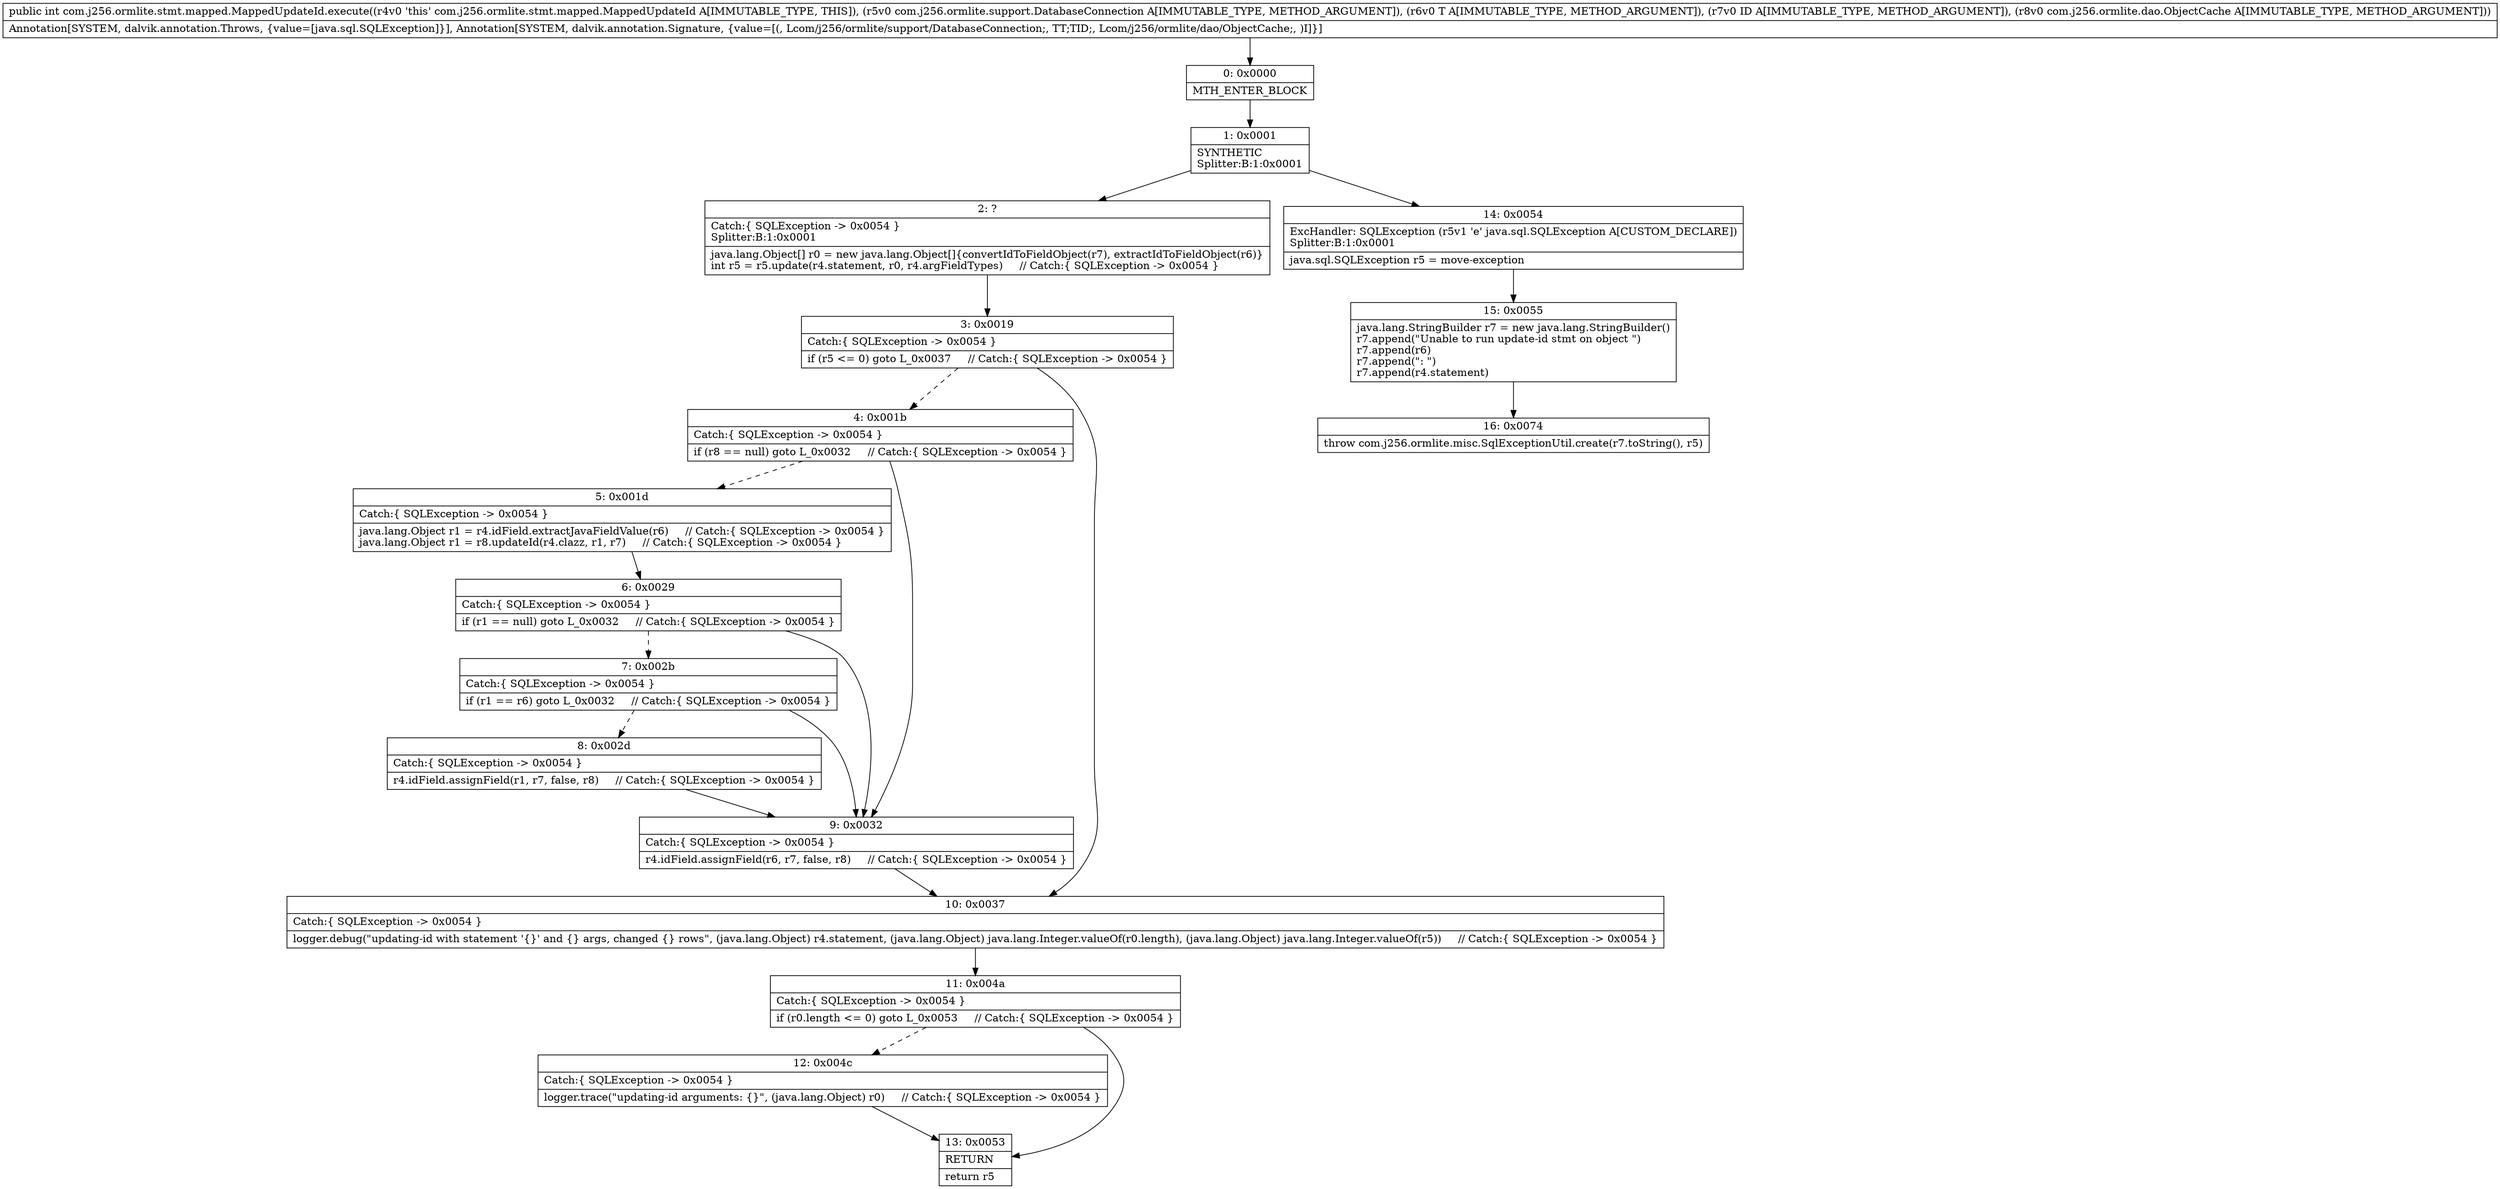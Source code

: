 digraph "CFG forcom.j256.ormlite.stmt.mapped.MappedUpdateId.execute(Lcom\/j256\/ormlite\/support\/DatabaseConnection;Ljava\/lang\/Object;Ljava\/lang\/Object;Lcom\/j256\/ormlite\/dao\/ObjectCache;)I" {
Node_0 [shape=record,label="{0\:\ 0x0000|MTH_ENTER_BLOCK\l}"];
Node_1 [shape=record,label="{1\:\ 0x0001|SYNTHETIC\lSplitter:B:1:0x0001\l}"];
Node_2 [shape=record,label="{2\:\ ?|Catch:\{ SQLException \-\> 0x0054 \}\lSplitter:B:1:0x0001\l|java.lang.Object[] r0 = new java.lang.Object[]\{convertIdToFieldObject(r7), extractIdToFieldObject(r6)\}\lint r5 = r5.update(r4.statement, r0, r4.argFieldTypes)     \/\/ Catch:\{ SQLException \-\> 0x0054 \}\l}"];
Node_3 [shape=record,label="{3\:\ 0x0019|Catch:\{ SQLException \-\> 0x0054 \}\l|if (r5 \<= 0) goto L_0x0037     \/\/ Catch:\{ SQLException \-\> 0x0054 \}\l}"];
Node_4 [shape=record,label="{4\:\ 0x001b|Catch:\{ SQLException \-\> 0x0054 \}\l|if (r8 == null) goto L_0x0032     \/\/ Catch:\{ SQLException \-\> 0x0054 \}\l}"];
Node_5 [shape=record,label="{5\:\ 0x001d|Catch:\{ SQLException \-\> 0x0054 \}\l|java.lang.Object r1 = r4.idField.extractJavaFieldValue(r6)     \/\/ Catch:\{ SQLException \-\> 0x0054 \}\ljava.lang.Object r1 = r8.updateId(r4.clazz, r1, r7)     \/\/ Catch:\{ SQLException \-\> 0x0054 \}\l}"];
Node_6 [shape=record,label="{6\:\ 0x0029|Catch:\{ SQLException \-\> 0x0054 \}\l|if (r1 == null) goto L_0x0032     \/\/ Catch:\{ SQLException \-\> 0x0054 \}\l}"];
Node_7 [shape=record,label="{7\:\ 0x002b|Catch:\{ SQLException \-\> 0x0054 \}\l|if (r1 == r6) goto L_0x0032     \/\/ Catch:\{ SQLException \-\> 0x0054 \}\l}"];
Node_8 [shape=record,label="{8\:\ 0x002d|Catch:\{ SQLException \-\> 0x0054 \}\l|r4.idField.assignField(r1, r7, false, r8)     \/\/ Catch:\{ SQLException \-\> 0x0054 \}\l}"];
Node_9 [shape=record,label="{9\:\ 0x0032|Catch:\{ SQLException \-\> 0x0054 \}\l|r4.idField.assignField(r6, r7, false, r8)     \/\/ Catch:\{ SQLException \-\> 0x0054 \}\l}"];
Node_10 [shape=record,label="{10\:\ 0x0037|Catch:\{ SQLException \-\> 0x0054 \}\l|logger.debug(\"updating\-id with statement '\{\}' and \{\} args, changed \{\} rows\", (java.lang.Object) r4.statement, (java.lang.Object) java.lang.Integer.valueOf(r0.length), (java.lang.Object) java.lang.Integer.valueOf(r5))     \/\/ Catch:\{ SQLException \-\> 0x0054 \}\l}"];
Node_11 [shape=record,label="{11\:\ 0x004a|Catch:\{ SQLException \-\> 0x0054 \}\l|if (r0.length \<= 0) goto L_0x0053     \/\/ Catch:\{ SQLException \-\> 0x0054 \}\l}"];
Node_12 [shape=record,label="{12\:\ 0x004c|Catch:\{ SQLException \-\> 0x0054 \}\l|logger.trace(\"updating\-id arguments: \{\}\", (java.lang.Object) r0)     \/\/ Catch:\{ SQLException \-\> 0x0054 \}\l}"];
Node_13 [shape=record,label="{13\:\ 0x0053|RETURN\l|return r5\l}"];
Node_14 [shape=record,label="{14\:\ 0x0054|ExcHandler: SQLException (r5v1 'e' java.sql.SQLException A[CUSTOM_DECLARE])\lSplitter:B:1:0x0001\l|java.sql.SQLException r5 = move\-exception\l}"];
Node_15 [shape=record,label="{15\:\ 0x0055|java.lang.StringBuilder r7 = new java.lang.StringBuilder()\lr7.append(\"Unable to run update\-id stmt on object \")\lr7.append(r6)\lr7.append(\": \")\lr7.append(r4.statement)\l}"];
Node_16 [shape=record,label="{16\:\ 0x0074|throw com.j256.ormlite.misc.SqlExceptionUtil.create(r7.toString(), r5)\l}"];
MethodNode[shape=record,label="{public int com.j256.ormlite.stmt.mapped.MappedUpdateId.execute((r4v0 'this' com.j256.ormlite.stmt.mapped.MappedUpdateId A[IMMUTABLE_TYPE, THIS]), (r5v0 com.j256.ormlite.support.DatabaseConnection A[IMMUTABLE_TYPE, METHOD_ARGUMENT]), (r6v0 T A[IMMUTABLE_TYPE, METHOD_ARGUMENT]), (r7v0 ID A[IMMUTABLE_TYPE, METHOD_ARGUMENT]), (r8v0 com.j256.ormlite.dao.ObjectCache A[IMMUTABLE_TYPE, METHOD_ARGUMENT]))  | Annotation[SYSTEM, dalvik.annotation.Throws, \{value=[java.sql.SQLException]\}], Annotation[SYSTEM, dalvik.annotation.Signature, \{value=[(, Lcom\/j256\/ormlite\/support\/DatabaseConnection;, TT;TID;, Lcom\/j256\/ormlite\/dao\/ObjectCache;, )I]\}]\l}"];
MethodNode -> Node_0;
Node_0 -> Node_1;
Node_1 -> Node_2;
Node_1 -> Node_14;
Node_2 -> Node_3;
Node_3 -> Node_4[style=dashed];
Node_3 -> Node_10;
Node_4 -> Node_5[style=dashed];
Node_4 -> Node_9;
Node_5 -> Node_6;
Node_6 -> Node_7[style=dashed];
Node_6 -> Node_9;
Node_7 -> Node_8[style=dashed];
Node_7 -> Node_9;
Node_8 -> Node_9;
Node_9 -> Node_10;
Node_10 -> Node_11;
Node_11 -> Node_12[style=dashed];
Node_11 -> Node_13;
Node_12 -> Node_13;
Node_14 -> Node_15;
Node_15 -> Node_16;
}

